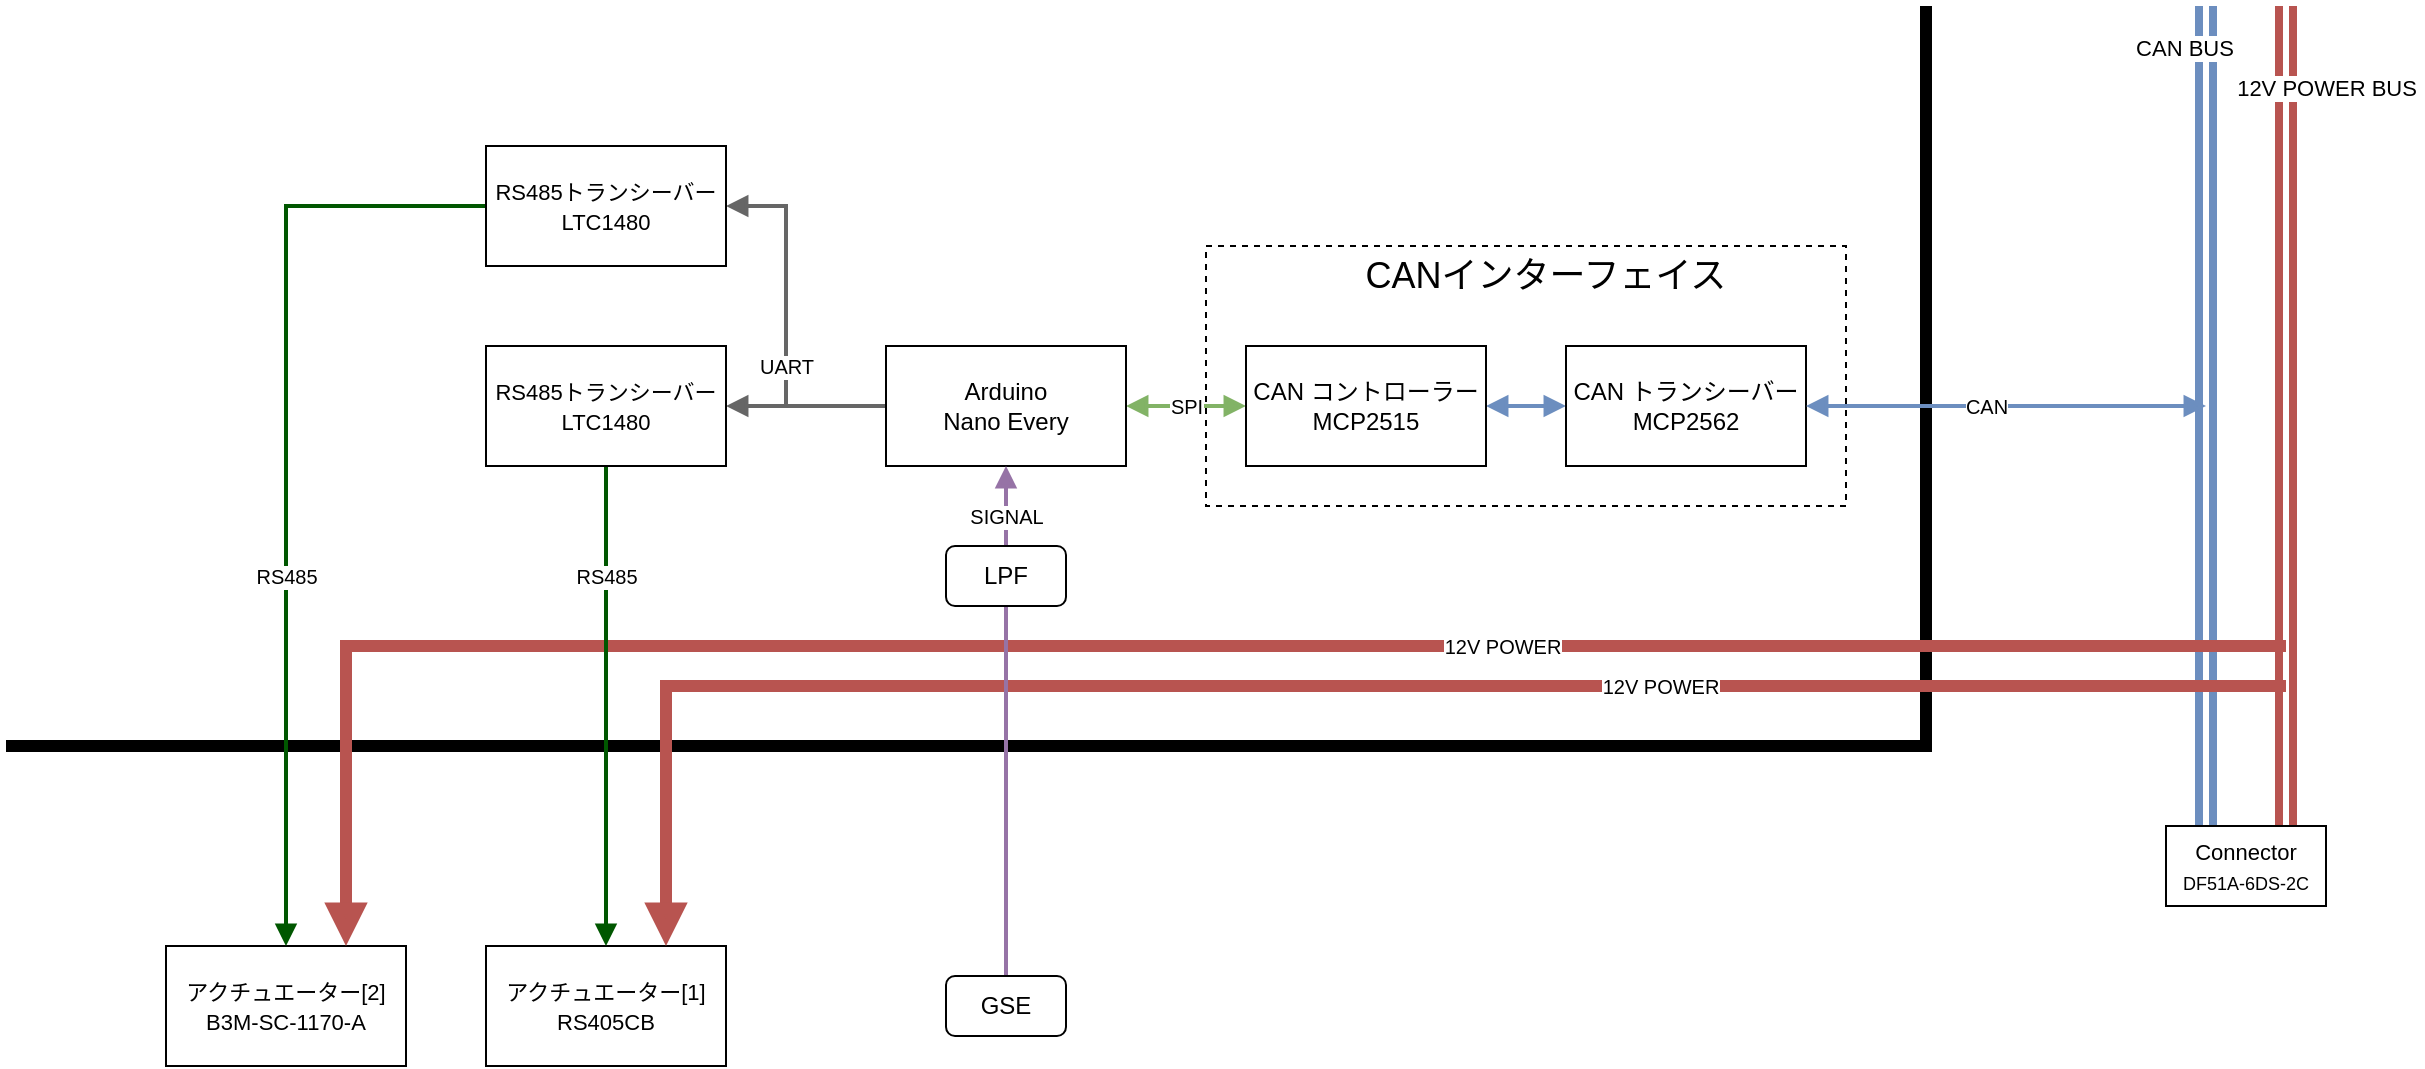 <mxfile>
    <diagram id="P5jKrBtSUG_OV3gu1oKB" name="ページ1">
        <mxGraphModel dx="425" dy="313" grid="1" gridSize="10" guides="1" tooltips="1" connect="1" arrows="1" fold="1" page="1" pageScale="1" pageWidth="1169" pageHeight="827" math="0" shadow="0">
            <root>
                <mxCell id="0"/>
                <mxCell id="1" parent="0"/>
                <mxCell id="5" value="" style="edgeStyle=none;orthogonalLoop=1;jettySize=auto;html=1;shape=link;strokeWidth=4;fillColor=#dae8fc;strokeColor=#6c8ebf;" parent="1" edge="1">
                    <mxGeometry width="80" relative="1" as="geometry">
                        <mxPoint x="1180" y="600" as="sourcePoint"/>
                        <mxPoint x="1180" y="190" as="targetPoint"/>
                        <Array as="points"/>
                    </mxGeometry>
                </mxCell>
                <mxCell id="62" value="&amp;nbsp;CAN BUS&amp;nbsp;" style="edgeLabel;html=1;align=center;verticalAlign=middle;resizable=0;points=[];" vertex="1" connectable="0" parent="5">
                    <mxGeometry x="0.301" y="1" relative="1" as="geometry">
                        <mxPoint x="-10" y="-123" as="offset"/>
                    </mxGeometry>
                </mxCell>
                <mxCell id="29" value="" style="endArrow=none;html=1;rounded=0;strokeWidth=6;" parent="1" edge="1">
                    <mxGeometry width="50" height="50" relative="1" as="geometry">
                        <mxPoint x="80" y="560" as="sourcePoint"/>
                        <mxPoint x="1040" y="190" as="targetPoint"/>
                        <Array as="points">
                            <mxPoint x="1040" y="560"/>
                        </Array>
                    </mxGeometry>
                </mxCell>
                <mxCell id="32" style="edgeStyle=orthogonalEdgeStyle;rounded=0;orthogonalLoop=1;jettySize=auto;html=1;endArrow=none;endFill=0;fillColor=#f8cecc;strokeColor=#b85450;strokeWidth=6;startArrow=none;startFill=0;" parent="1" edge="1">
                    <mxGeometry relative="1" as="geometry">
                        <mxPoint x="1220" y="510" as="targetPoint"/>
                        <mxPoint x="250" y="560" as="sourcePoint"/>
                        <Array as="points">
                            <mxPoint x="250" y="510"/>
                            <mxPoint x="1210" y="510"/>
                        </Array>
                    </mxGeometry>
                </mxCell>
                <mxCell id="70" value="12V POWER" style="edgeLabel;html=1;align=center;verticalAlign=middle;resizable=0;points=[];fontSize=10;" vertex="1" connectable="0" parent="32">
                    <mxGeometry x="0.23" y="-1" relative="1" as="geometry">
                        <mxPoint y="-1" as="offset"/>
                    </mxGeometry>
                </mxCell>
                <mxCell id="30" value="" style="endArrow=none;html=1;rounded=0;shape=link;fillColor=#f8cecc;strokeColor=#b85450;strokeWidth=4;" parent="1" edge="1">
                    <mxGeometry width="50" height="50" relative="1" as="geometry">
                        <mxPoint x="1220" y="600" as="sourcePoint"/>
                        <mxPoint x="1220" y="190" as="targetPoint"/>
                    </mxGeometry>
                </mxCell>
                <mxCell id="63" value="&amp;nbsp;12V POWER BUS&amp;nbsp;" style="edgeLabel;html=1;align=center;verticalAlign=middle;resizable=0;points=[];" vertex="1" connectable="0" parent="30">
                    <mxGeometry x="0.574" y="-3" relative="1" as="geometry">
                        <mxPoint x="17" y="-47" as="offset"/>
                    </mxGeometry>
                </mxCell>
                <mxCell id="31" style="edgeStyle=orthogonalEdgeStyle;rounded=0;orthogonalLoop=1;jettySize=auto;html=1;endArrow=none;endFill=0;fillColor=#f8cecc;strokeColor=#b85450;strokeWidth=6;startArrow=none;startFill=0;" parent="1" edge="1">
                    <mxGeometry relative="1" as="geometry">
                        <mxPoint x="1220" y="530" as="targetPoint"/>
                        <mxPoint x="410" y="560" as="sourcePoint"/>
                        <Array as="points">
                            <mxPoint x="410" y="560"/>
                            <mxPoint x="410" y="530"/>
                        </Array>
                    </mxGeometry>
                </mxCell>
                <mxCell id="71" value="12V POWER" style="edgeLabel;html=1;align=center;verticalAlign=middle;resizable=0;points=[];fontSize=10;" vertex="1" connectable="0" parent="31">
                    <mxGeometry x="0.332" y="-4" relative="1" as="geometry">
                        <mxPoint x="-33" y="-4" as="offset"/>
                    </mxGeometry>
                </mxCell>
                <mxCell id="19" value="" style="rounded=0;whiteSpace=wrap;html=1;dashed=1;" parent="1" vertex="1">
                    <mxGeometry x="680" y="310" width="320" height="130" as="geometry"/>
                </mxCell>
                <mxCell id="10" style="edgeStyle=none;html=1;entryX=0;entryY=0.5;entryDx=0;entryDy=0;strokeWidth=2;startArrow=block;startFill=1;endArrow=block;endFill=1;fillColor=#d5e8d4;strokeColor=#82b366;" parent="1" source="3" target="6" edge="1">
                    <mxGeometry relative="1" as="geometry"/>
                </mxCell>
                <mxCell id="17" value="SPI" style="edgeLabel;html=1;align=center;verticalAlign=middle;resizable=0;points=[];fontSize=10;" parent="10" vertex="1" connectable="0">
                    <mxGeometry x="0.195" relative="1" as="geometry">
                        <mxPoint x="-6" as="offset"/>
                    </mxGeometry>
                </mxCell>
                <mxCell id="14" style="edgeStyle=none;html=1;entryX=1;entryY=0.5;entryDx=0;entryDy=0;strokeWidth=2;fontSize=11;startArrow=none;startFill=0;endArrow=block;endFill=1;fillColor=#f5f5f5;strokeColor=#666666;exitX=0;exitY=0.5;exitDx=0;exitDy=0;" parent="1" source="3" target="11" edge="1">
                    <mxGeometry relative="1" as="geometry">
                        <Array as="points"/>
                    </mxGeometry>
                </mxCell>
                <mxCell id="16" style="edgeStyle=elbowEdgeStyle;html=1;entryX=1;entryY=0.5;entryDx=0;entryDy=0;strokeWidth=2;fontSize=11;startArrow=none;startFill=0;endArrow=block;endFill=1;fillColor=#f5f5f5;strokeColor=#666666;rounded=0;" parent="1" source="3" target="12" edge="1">
                    <mxGeometry relative="1" as="geometry">
                        <Array as="points">
                            <mxPoint x="470" y="340"/>
                        </Array>
                    </mxGeometry>
                </mxCell>
                <mxCell id="18" value="UART" style="edgeLabel;html=1;align=center;verticalAlign=middle;resizable=0;points=[];fontSize=10;" parent="16" vertex="1" connectable="0">
                    <mxGeometry x="-0.131" relative="1" as="geometry">
                        <mxPoint y="8" as="offset"/>
                    </mxGeometry>
                </mxCell>
                <mxCell id="39" style="edgeStyle=elbowEdgeStyle;html=1;entryX=0.5;entryY=0;entryDx=0;entryDy=0;strokeWidth=2;fontSize=9;startArrow=none;startFill=1;endArrow=none;endFill=0;fillColor=#e1d5e7;strokeColor=#9673a6;" parent="1" source="64" edge="1">
                    <mxGeometry relative="1" as="geometry">
                        <mxPoint x="580" y="540" as="targetPoint"/>
                        <Array as="points">
                            <mxPoint x="580" y="570"/>
                        </Array>
                    </mxGeometry>
                </mxCell>
                <mxCell id="3" value="Arduino&lt;br&gt;Nano Every" style="whiteSpace=wrap;html=1;" parent="1" vertex="1">
                    <mxGeometry x="520" y="360" width="120" height="60" as="geometry"/>
                </mxCell>
                <mxCell id="9" style="edgeStyle=none;html=1;entryX=0;entryY=0.5;entryDx=0;entryDy=0;strokeWidth=2;endArrow=block;endFill=1;fillColor=#dae8fc;strokeColor=#6c8ebf;startArrow=block;startFill=1;" parent="1" source="6" target="7" edge="1">
                    <mxGeometry relative="1" as="geometry"/>
                </mxCell>
                <mxCell id="6" value="CAN コントローラー&lt;br&gt;MCP2515" style="whiteSpace=wrap;html=1;" parent="1" vertex="1">
                    <mxGeometry x="700" y="360" width="120" height="60" as="geometry"/>
                </mxCell>
                <mxCell id="7" value="CAN トランシーバー&lt;br&gt;MCP2562" style="whiteSpace=wrap;html=1;" parent="1" vertex="1">
                    <mxGeometry x="860" y="360" width="120" height="60" as="geometry"/>
                </mxCell>
                <mxCell id="26" style="edgeStyle=elbowEdgeStyle;html=1;strokeWidth=2;fontSize=11;startArrow=none;startFill=0;endArrow=none;endFill=0;fillColor=#008a00;strokeColor=#005700;" parent="1" source="11" edge="1">
                    <mxGeometry relative="1" as="geometry">
                        <mxPoint x="380" y="560" as="targetPoint"/>
                    </mxGeometry>
                </mxCell>
                <mxCell id="73" value="RS485" style="edgeLabel;html=1;align=center;verticalAlign=middle;resizable=0;points=[];fontSize=10;" vertex="1" connectable="0" parent="26">
                    <mxGeometry x="0.116" relative="1" as="geometry">
                        <mxPoint y="-23" as="offset"/>
                    </mxGeometry>
                </mxCell>
                <mxCell id="11" value="&lt;font style=&quot;font-size: 11px;&quot;&gt;RS485トランシーバー&lt;br&gt;LTC1480&lt;br&gt;&lt;/font&gt;" style="whiteSpace=wrap;html=1;" parent="1" vertex="1">
                    <mxGeometry x="320" y="360" width="120" height="60" as="geometry"/>
                </mxCell>
                <mxCell id="25" style="edgeStyle=elbowEdgeStyle;html=1;strokeWidth=2;fontSize=11;startArrow=none;startFill=0;endArrow=none;endFill=0;fillColor=#008a00;strokeColor=#005700;rounded=0;" parent="1" source="12" edge="1">
                    <mxGeometry relative="1" as="geometry">
                        <mxPoint x="220" y="560" as="targetPoint"/>
                        <Array as="points">
                            <mxPoint x="220" y="360"/>
                        </Array>
                    </mxGeometry>
                </mxCell>
                <mxCell id="74" value="RS485" style="edgeLabel;html=1;align=center;verticalAlign=middle;resizable=0;points=[];fontSize=10;" vertex="1" connectable="0" parent="25">
                    <mxGeometry x="0.704" relative="1" as="geometry">
                        <mxPoint y="-30" as="offset"/>
                    </mxGeometry>
                </mxCell>
                <mxCell id="12" value="&lt;font style=&quot;font-size: 11px;&quot;&gt;RS485トランシーバー&lt;br&gt;LTC1480&lt;br&gt;&lt;/font&gt;" style="whiteSpace=wrap;html=1;" parent="1" vertex="1">
                    <mxGeometry x="320" y="260" width="120" height="60" as="geometry"/>
                </mxCell>
                <mxCell id="20" value="CANインターフェイス" style="text;html=1;strokeColor=none;fillColor=none;align=center;verticalAlign=middle;whiteSpace=wrap;rounded=0;fontSize=18;" parent="1" vertex="1">
                    <mxGeometry x="690" y="310" width="320" height="30" as="geometry"/>
                </mxCell>
                <mxCell id="23" value="&lt;font style=&quot;font-size: 11px;&quot;&gt;アクチュエーター[2]&lt;br&gt;B3M-SC-1170-A&lt;br&gt;&lt;/font&gt;" style="whiteSpace=wrap;html=1;" parent="1" vertex="1">
                    <mxGeometry x="160" y="660" width="120" height="60" as="geometry"/>
                </mxCell>
                <mxCell id="24" value="&lt;font style=&quot;font-size: 11px;&quot;&gt;アクチュエーター[1]&lt;br&gt;RS405CB&lt;br&gt;&lt;/font&gt;" style="whiteSpace=wrap;html=1;" parent="1" vertex="1">
                    <mxGeometry x="320" y="660" width="120" height="60" as="geometry"/>
                </mxCell>
                <mxCell id="41" style="edgeStyle=none;html=1;exitX=0.25;exitY=1;exitDx=0;exitDy=0;entryX=0.5;entryY=0;entryDx=0;entryDy=0;strokeWidth=2;endArrow=block;endFill=1;fillColor=#008a00;strokeColor=#005700;" parent="1" target="23" edge="1">
                    <mxGeometry relative="1" as="geometry">
                        <mxPoint x="220" y="560" as="sourcePoint"/>
                    </mxGeometry>
                </mxCell>
                <mxCell id="45" style="edgeStyle=orthogonalEdgeStyle;html=1;entryX=0.75;entryY=0;entryDx=0;entryDy=0;strokeWidth=6;endArrow=block;endFill=1;fillColor=#f8cecc;strokeColor=#b85450;rounded=0;" parent="1" target="23" edge="1">
                    <mxGeometry relative="1" as="geometry">
                        <mxPoint x="250" y="560" as="sourcePoint"/>
                        <Array as="points">
                            <mxPoint x="250" y="560"/>
                        </Array>
                    </mxGeometry>
                </mxCell>
                <mxCell id="43" style="edgeStyle=none;html=1;exitX=0.25;exitY=1;exitDx=0;exitDy=0;entryX=0.5;entryY=0;entryDx=0;entryDy=0;strokeWidth=2;endArrow=block;endFill=1;fillColor=#008a00;strokeColor=#005700;" parent="1" target="24" edge="1">
                    <mxGeometry relative="1" as="geometry">
                        <mxPoint x="380" y="560" as="sourcePoint"/>
                    </mxGeometry>
                </mxCell>
                <mxCell id="44" style="edgeStyle=orthogonalEdgeStyle;html=1;strokeWidth=6;endArrow=block;endFill=1;fillColor=#f8cecc;strokeColor=#b85450;entryX=0.75;entryY=0;entryDx=0;entryDy=0;rounded=0;" parent="1" target="24" edge="1">
                    <mxGeometry relative="1" as="geometry">
                        <mxPoint x="420" y="650" as="targetPoint"/>
                        <mxPoint x="410" y="560" as="sourcePoint"/>
                        <Array as="points">
                            <mxPoint x="410" y="560"/>
                        </Array>
                    </mxGeometry>
                </mxCell>
                <mxCell id="49" style="edgeStyle=orthogonalEdgeStyle;html=1;entryX=0.5;entryY=1;entryDx=0;entryDy=0;strokeWidth=2;startArrow=none;startFill=0;endArrow=none;endFill=0;fillColor=#e1d5e7;strokeColor=#9673a6;" parent="1" source="48" edge="1">
                    <mxGeometry relative="1" as="geometry">
                        <mxPoint x="580" y="560" as="targetPoint"/>
                    </mxGeometry>
                </mxCell>
                <mxCell id="48" value="GSE" style="rounded=1;whiteSpace=wrap;html=1;" parent="1" vertex="1">
                    <mxGeometry x="550" y="675" width="60" height="30" as="geometry"/>
                </mxCell>
                <mxCell id="52" value="&lt;font style=&quot;&quot;&gt;&lt;span style=&quot;font-size: 11px;&quot;&gt;Connector&lt;/span&gt;&lt;br&gt;&lt;font style=&quot;font-size: 9px;&quot;&gt;DF51A-6DS-2C&lt;/font&gt;&lt;br&gt;&lt;/font&gt;" style="rounded=0;whiteSpace=wrap;html=1;" vertex="1" parent="1">
                    <mxGeometry x="1160" y="600" width="80" height="40" as="geometry"/>
                </mxCell>
                <mxCell id="60" style="edgeStyle=none;html=1;strokeWidth=2;endArrow=block;endFill=1;fillColor=#dae8fc;strokeColor=#6c8ebf;startArrow=block;startFill=1;exitX=1;exitY=0.5;exitDx=0;exitDy=0;" edge="1" parent="1" source="7">
                    <mxGeometry relative="1" as="geometry">
                        <mxPoint x="1180" y="390" as="targetPoint"/>
                        <mxPoint x="1080" y="389.97" as="sourcePoint"/>
                    </mxGeometry>
                </mxCell>
                <mxCell id="72" value="CAN" style="edgeLabel;html=1;align=center;verticalAlign=middle;resizable=0;points=[];fontSize=10;" vertex="1" connectable="0" parent="60">
                    <mxGeometry x="-0.106" relative="1" as="geometry">
                        <mxPoint as="offset"/>
                    </mxGeometry>
                </mxCell>
                <mxCell id="68" value="" style="edgeStyle=elbowEdgeStyle;html=1;entryX=0.5;entryY=0;entryDx=0;entryDy=0;strokeWidth=2;fontSize=9;startArrow=block;startFill=1;endArrow=none;endFill=0;fillColor=#e1d5e7;strokeColor=#9673a6;" edge="1" parent="1" source="3" target="64">
                    <mxGeometry relative="1" as="geometry">
                        <mxPoint x="580.077" y="420" as="sourcePoint"/>
                        <mxPoint x="580" y="540" as="targetPoint"/>
                    </mxGeometry>
                </mxCell>
                <mxCell id="69" value="&lt;font style=&quot;font-size: 10px;&quot;&gt;SIGNAL&lt;/font&gt;" style="edgeLabel;html=1;align=center;verticalAlign=middle;resizable=0;points=[];fontSize=9;" vertex="1" connectable="0" parent="68">
                    <mxGeometry x="-0.306" y="2" relative="1" as="geometry">
                        <mxPoint x="-2" y="11" as="offset"/>
                    </mxGeometry>
                </mxCell>
                <mxCell id="64" value="LPF" style="rounded=1;whiteSpace=wrap;html=1;" vertex="1" parent="1">
                    <mxGeometry x="550.0" y="460" width="60" height="30" as="geometry"/>
                </mxCell>
            </root>
        </mxGraphModel>
    </diagram>
</mxfile>